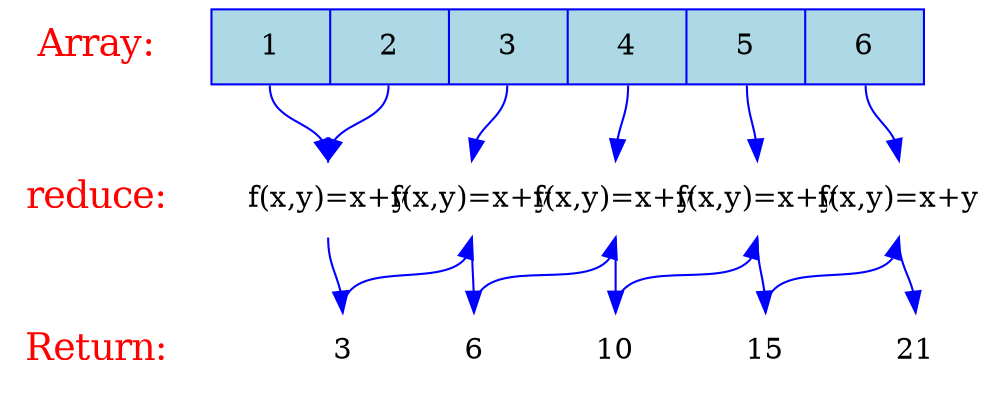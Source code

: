 digraph {
  node [shape=plaintext, fontcolor=red, fontsize=18];
  "Array:" -> "reduce:" -> "Return:" [color=white];

  node [shape=record, fontcolor=black, fontsize=14, width=4.75, fixedsize=true];
  values [label="<f0> 1 | <f1> 2 | <f2> 3 | <f3> 4 | <f4> 5 | <f5> 6", color=blue, fillcolor=lightblue, style=filled];
  functions [label="<f0> f(x,y)=x+y | <f1> f(x,y)=x+y | <f2> f(x,y)=x+y | <f3> f(x,y)=x+y| <f4> f(x,y)=x+y", color=white];
  results [label="<f0> 3 | <f1> 6 | <f2> 10 | <f3> 15 | <f4> 21", color=white];

  { rank=same; "Array:"; values }
  { rank=same; "reduce:"; functions }
  { rank=same; "Return:"; results }

  edge [color=blue];
  values:f0 -> functions:f0;
  values:f1 -> functions:f0;
  values:f2 -> functions:f1;
  values:f3 -> functions:f2;
  values:f4 -> functions:f3;
  values:f5 -> functions:f4;
  functions:f0 -> results:f0;
  functions:f1 -> results:f1;
  functions:f2 -> results:f2;
  functions:f3 -> results:f3;
  functions:f4 -> results:f4;
  results:f0 -> functions:f1;
  results:f1 -> functions:f2;
  results:f2 -> functions:f3;
  results:f3 -> functions:f4;
}